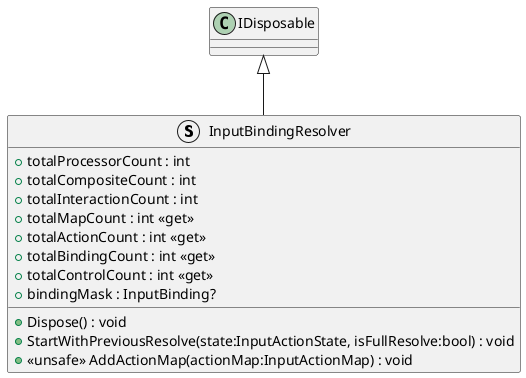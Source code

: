 @startuml
struct InputBindingResolver {
    + totalProcessorCount : int
    + totalCompositeCount : int
    + totalInteractionCount : int
    + totalMapCount : int <<get>>
    + totalActionCount : int <<get>>
    + totalBindingCount : int <<get>>
    + totalControlCount : int <<get>>
    + bindingMask : InputBinding?
    + Dispose() : void
    + StartWithPreviousResolve(state:InputActionState, isFullResolve:bool) : void
    + <<unsafe>> AddActionMap(actionMap:InputActionMap) : void
}
IDisposable <|-- InputBindingResolver
@enduml

